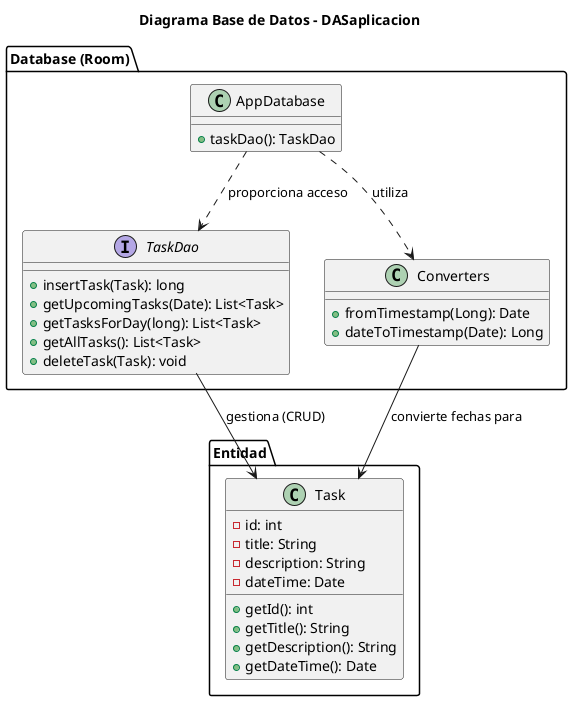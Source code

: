 @startuml
title Diagrama Base de Datos - DASaplicacion

package "Database (Room)" {

  class AppDatabase {
    + taskDao(): TaskDao
  }

  interface TaskDao {
    + insertTask(Task): long
    + getUpcomingTasks(Date): List<Task>
    + getTasksForDay(long): List<Task>
    + getAllTasks(): List<Task>
    + deleteTask(Task): void
  }

  class Converters {
    + fromTimestamp(Long): Date
    + dateToTimestamp(Date): Long
  }
}

package "Entidad" {
  class Task {
    - id: int
    - title: String
    - description: String
    - dateTime: Date
    + getId(): int
    + getTitle(): String
    + getDescription(): String
    + getDateTime(): Date
  }
}

' Relaciones
AppDatabase ..> TaskDao : proporciona acceso
AppDatabase ..> Converters : utiliza
TaskDao --> Task : gestiona (CRUD)
Converters --> Task : convierte fechas para

@enduml
